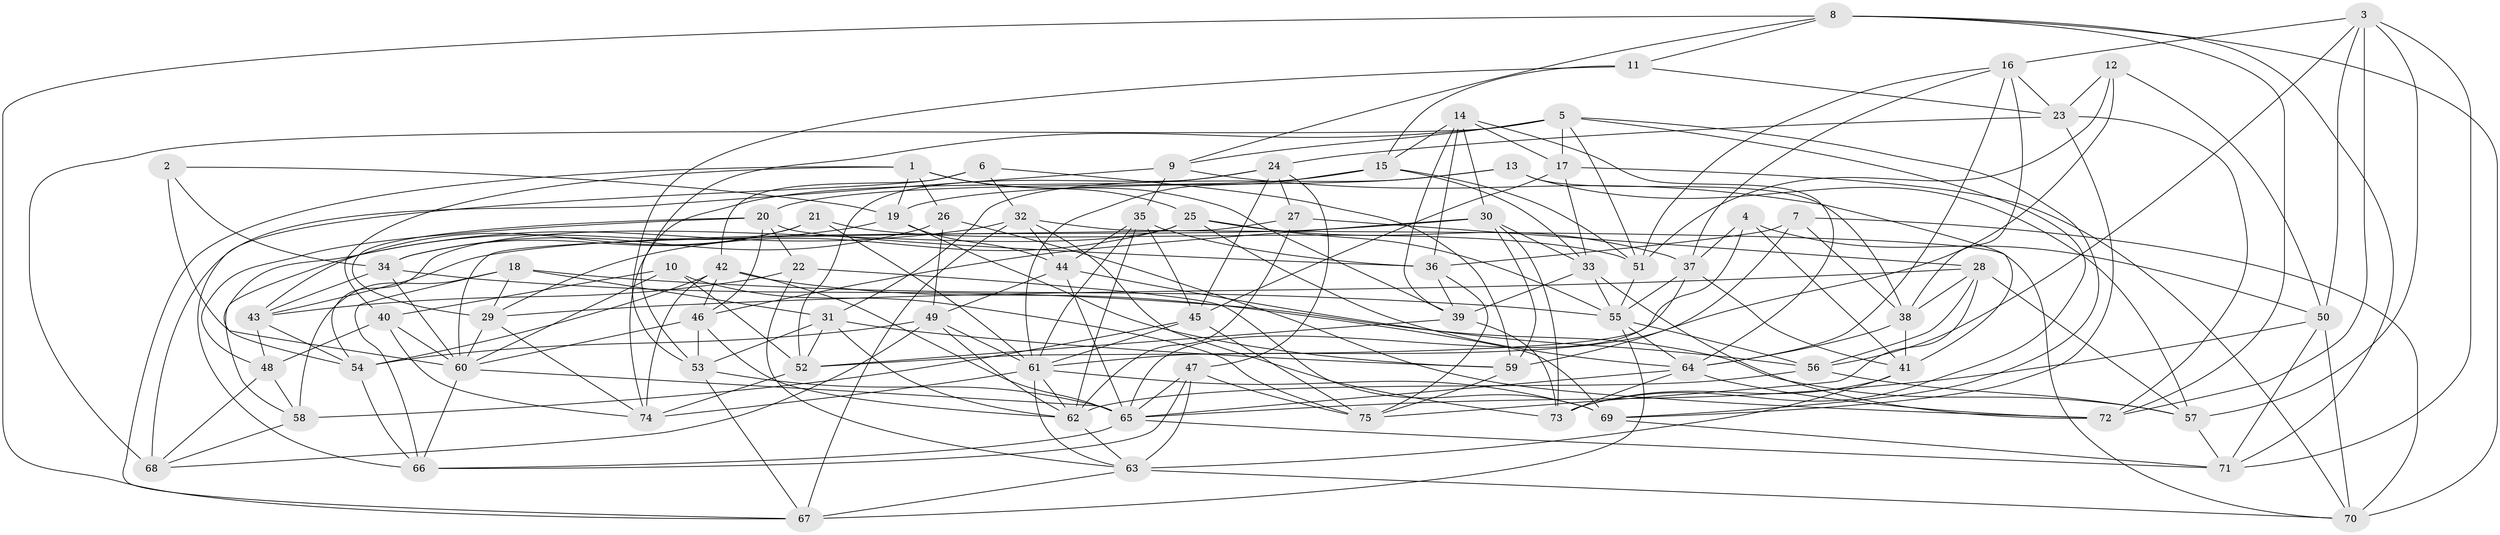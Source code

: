 // original degree distribution, {4: 1.0}
// Generated by graph-tools (version 1.1) at 2025/27/03/09/25 03:27:00]
// undirected, 75 vertices, 218 edges
graph export_dot {
graph [start="1"]
  node [color=gray90,style=filled];
  1;
  2;
  3;
  4;
  5;
  6;
  7;
  8;
  9;
  10;
  11;
  12;
  13;
  14;
  15;
  16;
  17;
  18;
  19;
  20;
  21;
  22;
  23;
  24;
  25;
  26;
  27;
  28;
  29;
  30;
  31;
  32;
  33;
  34;
  35;
  36;
  37;
  38;
  39;
  40;
  41;
  42;
  43;
  44;
  45;
  46;
  47;
  48;
  49;
  50;
  51;
  52;
  53;
  54;
  55;
  56;
  57;
  58;
  59;
  60;
  61;
  62;
  63;
  64;
  65;
  66;
  67;
  68;
  69;
  70;
  71;
  72;
  73;
  74;
  75;
  1 -- 19 [weight=1.0];
  1 -- 25 [weight=1.0];
  1 -- 26 [weight=1.0];
  1 -- 39 [weight=1.0];
  1 -- 40 [weight=1.0];
  1 -- 67 [weight=1.0];
  2 -- 19 [weight=1.0];
  2 -- 34 [weight=1.0];
  2 -- 60 [weight=2.0];
  3 -- 16 [weight=1.0];
  3 -- 50 [weight=1.0];
  3 -- 56 [weight=1.0];
  3 -- 57 [weight=1.0];
  3 -- 71 [weight=1.0];
  3 -- 72 [weight=1.0];
  4 -- 37 [weight=1.0];
  4 -- 41 [weight=1.0];
  4 -- 50 [weight=1.0];
  4 -- 52 [weight=1.0];
  5 -- 9 [weight=1.0];
  5 -- 17 [weight=2.0];
  5 -- 51 [weight=1.0];
  5 -- 53 [weight=1.0];
  5 -- 68 [weight=1.0];
  5 -- 69 [weight=1.0];
  5 -- 73 [weight=1.0];
  6 -- 32 [weight=1.0];
  6 -- 42 [weight=1.0];
  6 -- 59 [weight=1.0];
  6 -- 66 [weight=1.0];
  7 -- 36 [weight=1.0];
  7 -- 38 [weight=1.0];
  7 -- 61 [weight=1.0];
  7 -- 70 [weight=1.0];
  8 -- 9 [weight=1.0];
  8 -- 11 [weight=1.0];
  8 -- 67 [weight=1.0];
  8 -- 70 [weight=1.0];
  8 -- 71 [weight=1.0];
  8 -- 72 [weight=1.0];
  9 -- 35 [weight=1.0];
  9 -- 41 [weight=1.0];
  9 -- 68 [weight=2.0];
  10 -- 40 [weight=1.0];
  10 -- 52 [weight=1.0];
  10 -- 60 [weight=1.0];
  10 -- 75 [weight=1.0];
  11 -- 15 [weight=1.0];
  11 -- 23 [weight=1.0];
  11 -- 53 [weight=1.0];
  12 -- 23 [weight=1.0];
  12 -- 50 [weight=1.0];
  12 -- 51 [weight=1.0];
  12 -- 59 [weight=1.0];
  13 -- 19 [weight=1.0];
  13 -- 31 [weight=1.0];
  13 -- 38 [weight=1.0];
  13 -- 57 [weight=1.0];
  14 -- 15 [weight=1.0];
  14 -- 17 [weight=1.0];
  14 -- 30 [weight=1.0];
  14 -- 36 [weight=1.0];
  14 -- 39 [weight=1.0];
  14 -- 64 [weight=1.0];
  15 -- 20 [weight=1.0];
  15 -- 33 [weight=1.0];
  15 -- 51 [weight=1.0];
  15 -- 61 [weight=1.0];
  16 -- 23 [weight=1.0];
  16 -- 37 [weight=1.0];
  16 -- 38 [weight=1.0];
  16 -- 51 [weight=1.0];
  16 -- 64 [weight=1.0];
  17 -- 33 [weight=1.0];
  17 -- 45 [weight=1.0];
  17 -- 70 [weight=1.0];
  18 -- 29 [weight=1.0];
  18 -- 31 [weight=1.0];
  18 -- 55 [weight=1.0];
  18 -- 58 [weight=2.0];
  18 -- 66 [weight=1.0];
  19 -- 44 [weight=1.0];
  19 -- 54 [weight=1.0];
  19 -- 59 [weight=1.0];
  20 -- 22 [weight=1.0];
  20 -- 29 [weight=1.0];
  20 -- 36 [weight=1.0];
  20 -- 46 [weight=1.0];
  20 -- 48 [weight=1.0];
  21 -- 34 [weight=1.0];
  21 -- 43 [weight=1.0];
  21 -- 51 [weight=1.0];
  21 -- 61 [weight=1.0];
  22 -- 43 [weight=1.0];
  22 -- 63 [weight=1.0];
  22 -- 69 [weight=1.0];
  23 -- 24 [weight=1.0];
  23 -- 69 [weight=1.0];
  23 -- 72 [weight=1.0];
  24 -- 27 [weight=1.0];
  24 -- 45 [weight=1.0];
  24 -- 47 [weight=1.0];
  24 -- 52 [weight=1.0];
  24 -- 74 [weight=1.0];
  25 -- 29 [weight=1.0];
  25 -- 37 [weight=1.0];
  25 -- 54 [weight=1.0];
  25 -- 55 [weight=1.0];
  25 -- 64 [weight=1.0];
  26 -- 34 [weight=1.0];
  26 -- 49 [weight=1.0];
  26 -- 72 [weight=1.0];
  27 -- 28 [weight=1.0];
  27 -- 60 [weight=1.0];
  27 -- 62 [weight=1.0];
  28 -- 29 [weight=1.0];
  28 -- 38 [weight=1.0];
  28 -- 56 [weight=1.0];
  28 -- 57 [weight=1.0];
  28 -- 75 [weight=1.0];
  29 -- 60 [weight=1.0];
  29 -- 74 [weight=1.0];
  30 -- 33 [weight=1.0];
  30 -- 43 [weight=1.0];
  30 -- 46 [weight=1.0];
  30 -- 59 [weight=1.0];
  30 -- 73 [weight=1.0];
  31 -- 52 [weight=1.0];
  31 -- 53 [weight=1.0];
  31 -- 59 [weight=1.0];
  31 -- 62 [weight=1.0];
  32 -- 44 [weight=1.0];
  32 -- 58 [weight=1.0];
  32 -- 67 [weight=1.0];
  32 -- 70 [weight=1.0];
  32 -- 73 [weight=1.0];
  33 -- 39 [weight=1.0];
  33 -- 55 [weight=1.0];
  33 -- 72 [weight=1.0];
  34 -- 43 [weight=1.0];
  34 -- 57 [weight=1.0];
  34 -- 60 [weight=1.0];
  35 -- 36 [weight=1.0];
  35 -- 44 [weight=1.0];
  35 -- 45 [weight=1.0];
  35 -- 61 [weight=1.0];
  35 -- 62 [weight=1.0];
  36 -- 39 [weight=1.0];
  36 -- 75 [weight=1.0];
  37 -- 41 [weight=1.0];
  37 -- 55 [weight=1.0];
  37 -- 65 [weight=1.0];
  38 -- 41 [weight=1.0];
  38 -- 64 [weight=1.0];
  39 -- 52 [weight=1.0];
  39 -- 73 [weight=1.0];
  40 -- 48 [weight=2.0];
  40 -- 60 [weight=1.0];
  40 -- 74 [weight=1.0];
  41 -- 63 [weight=1.0];
  41 -- 73 [weight=1.0];
  42 -- 46 [weight=1.0];
  42 -- 54 [weight=1.0];
  42 -- 65 [weight=1.0];
  42 -- 69 [weight=1.0];
  42 -- 74 [weight=1.0];
  43 -- 48 [weight=1.0];
  43 -- 54 [weight=1.0];
  44 -- 49 [weight=1.0];
  44 -- 56 [weight=1.0];
  44 -- 65 [weight=1.0];
  45 -- 58 [weight=1.0];
  45 -- 61 [weight=1.0];
  45 -- 75 [weight=1.0];
  46 -- 53 [weight=1.0];
  46 -- 60 [weight=1.0];
  46 -- 62 [weight=1.0];
  47 -- 63 [weight=2.0];
  47 -- 65 [weight=1.0];
  47 -- 66 [weight=1.0];
  47 -- 75 [weight=1.0];
  48 -- 58 [weight=1.0];
  48 -- 68 [weight=1.0];
  49 -- 54 [weight=1.0];
  49 -- 61 [weight=1.0];
  49 -- 62 [weight=1.0];
  49 -- 68 [weight=1.0];
  50 -- 65 [weight=1.0];
  50 -- 70 [weight=1.0];
  50 -- 71 [weight=1.0];
  51 -- 55 [weight=1.0];
  52 -- 74 [weight=1.0];
  53 -- 65 [weight=1.0];
  53 -- 67 [weight=1.0];
  54 -- 66 [weight=1.0];
  55 -- 56 [weight=1.0];
  55 -- 64 [weight=1.0];
  55 -- 67 [weight=1.0];
  56 -- 57 [weight=1.0];
  56 -- 62 [weight=1.0];
  57 -- 71 [weight=1.0];
  58 -- 68 [weight=1.0];
  59 -- 75 [weight=1.0];
  60 -- 65 [weight=1.0];
  60 -- 66 [weight=1.0];
  61 -- 62 [weight=1.0];
  61 -- 63 [weight=1.0];
  61 -- 69 [weight=1.0];
  61 -- 74 [weight=1.0];
  62 -- 63 [weight=1.0];
  63 -- 67 [weight=1.0];
  63 -- 70 [weight=1.0];
  64 -- 65 [weight=1.0];
  64 -- 72 [weight=1.0];
  64 -- 73 [weight=1.0];
  65 -- 66 [weight=1.0];
  65 -- 71 [weight=1.0];
  69 -- 71 [weight=1.0];
}
